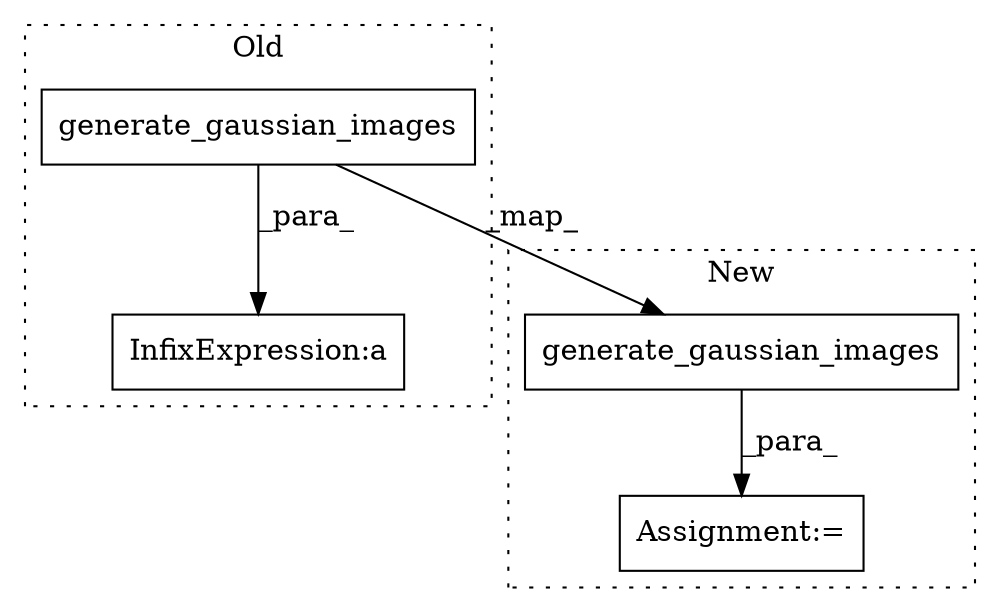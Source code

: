 digraph G {
subgraph cluster0 {
1 [label="generate_gaussian_images" a="32" s="1474,1534" l="25,1" shape="box"];
3 [label="InfixExpression:a" a="27" s="1535" l="3" shape="box"];
label = "Old";
style="dotted";
}
subgraph cluster1 {
2 [label="generate_gaussian_images" a="32" s="1531,1591" l="25,1" shape="box"];
4 [label="Assignment:=" a="7" s="1604" l="2" shape="box"];
label = "New";
style="dotted";
}
1 -> 3 [label="_para_"];
1 -> 2 [label="_map_"];
2 -> 4 [label="_para_"];
}